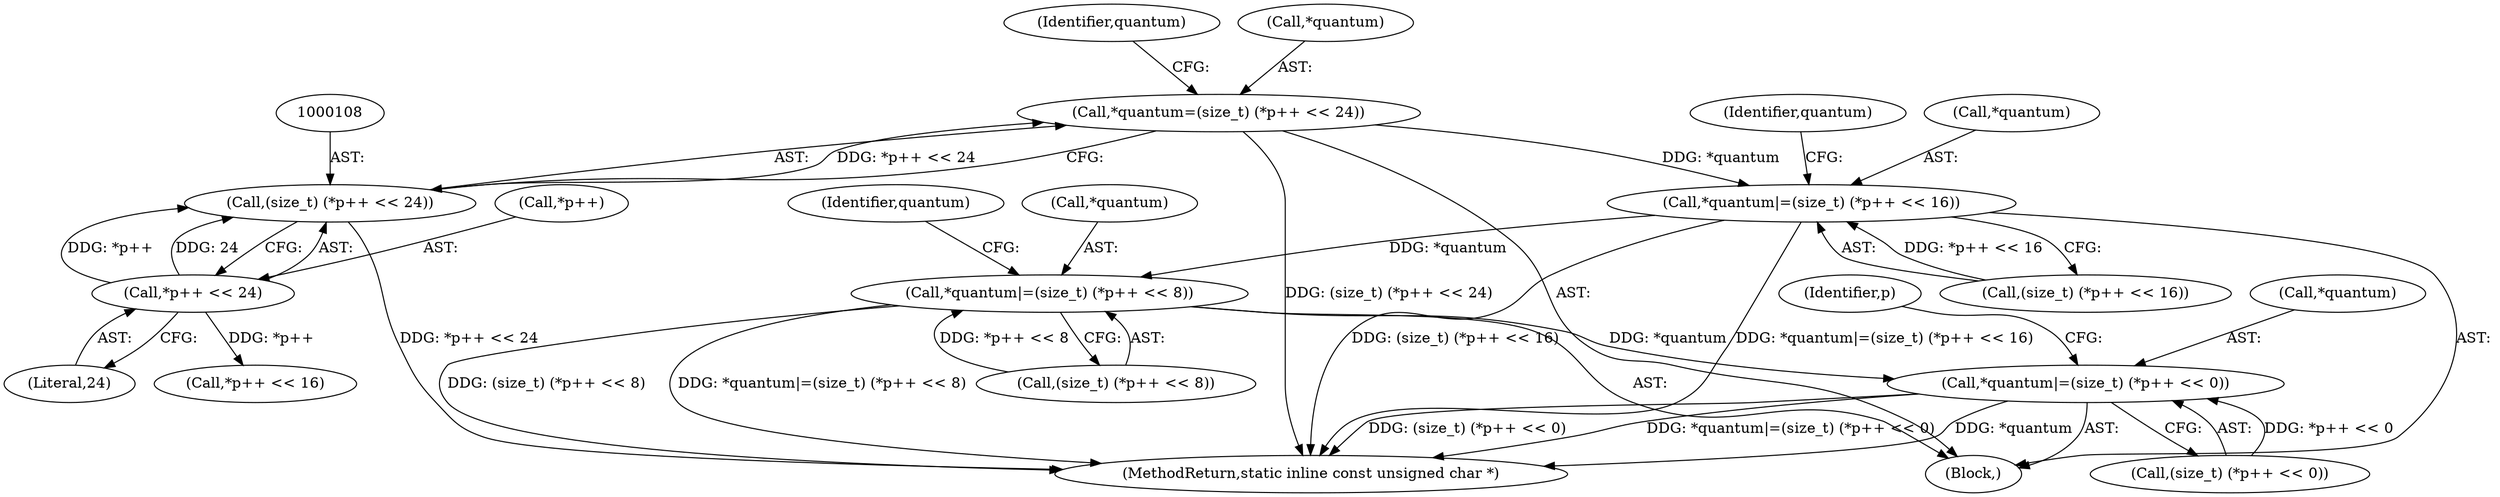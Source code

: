 digraph "1_ImageMagick_d8ab7f046587f2e9f734b687ba7e6e10147c294b_1@pointer" {
"1000104" [label="(Call,*quantum=(size_t) (*p++ << 24))"];
"1000107" [label="(Call,(size_t) (*p++ << 24))"];
"1000109" [label="(Call,*p++ << 24)"];
"1000114" [label="(Call,*quantum|=(size_t) (*p++ << 16))"];
"1000124" [label="(Call,*quantum|=(size_t) (*p++ << 8))"];
"1000134" [label="(Call,*quantum|=(size_t) (*p++ << 0))"];
"1000146" [label="(MethodReturn,static inline const unsigned char *)"];
"1000116" [label="(Identifier,quantum)"];
"1000113" [label="(Literal,24)"];
"1000114" [label="(Call,*quantum|=(size_t) (*p++ << 16))"];
"1000126" [label="(Identifier,quantum)"];
"1000125" [label="(Call,*quantum)"];
"1000107" [label="(Call,(size_t) (*p++ << 24))"];
"1000103" [label="(Block,)"];
"1000109" [label="(Call,*p++ << 24)"];
"1000110" [label="(Call,*p++)"];
"1000136" [label="(Identifier,quantum)"];
"1000115" [label="(Call,*quantum)"];
"1000137" [label="(Call,(size_t) (*p++ << 0))"];
"1000105" [label="(Call,*quantum)"];
"1000104" [label="(Call,*quantum=(size_t) (*p++ << 24))"];
"1000135" [label="(Call,*quantum)"];
"1000134" [label="(Call,*quantum|=(size_t) (*p++ << 0))"];
"1000127" [label="(Call,(size_t) (*p++ << 8))"];
"1000117" [label="(Call,(size_t) (*p++ << 16))"];
"1000124" [label="(Call,*quantum|=(size_t) (*p++ << 8))"];
"1000119" [label="(Call,*p++ << 16)"];
"1000145" [label="(Identifier,p)"];
"1000104" -> "1000103"  [label="AST: "];
"1000104" -> "1000107"  [label="CFG: "];
"1000105" -> "1000104"  [label="AST: "];
"1000107" -> "1000104"  [label="AST: "];
"1000116" -> "1000104"  [label="CFG: "];
"1000104" -> "1000146"  [label="DDG: (size_t) (*p++ << 24)"];
"1000107" -> "1000104"  [label="DDG: *p++ << 24"];
"1000104" -> "1000114"  [label="DDG: *quantum"];
"1000107" -> "1000109"  [label="CFG: "];
"1000108" -> "1000107"  [label="AST: "];
"1000109" -> "1000107"  [label="AST: "];
"1000107" -> "1000146"  [label="DDG: *p++ << 24"];
"1000109" -> "1000107"  [label="DDG: *p++"];
"1000109" -> "1000107"  [label="DDG: 24"];
"1000109" -> "1000113"  [label="CFG: "];
"1000110" -> "1000109"  [label="AST: "];
"1000113" -> "1000109"  [label="AST: "];
"1000109" -> "1000119"  [label="DDG: *p++"];
"1000114" -> "1000103"  [label="AST: "];
"1000114" -> "1000117"  [label="CFG: "];
"1000115" -> "1000114"  [label="AST: "];
"1000117" -> "1000114"  [label="AST: "];
"1000126" -> "1000114"  [label="CFG: "];
"1000114" -> "1000146"  [label="DDG: (size_t) (*p++ << 16)"];
"1000114" -> "1000146"  [label="DDG: *quantum|=(size_t) (*p++ << 16)"];
"1000117" -> "1000114"  [label="DDG: *p++ << 16"];
"1000114" -> "1000124"  [label="DDG: *quantum"];
"1000124" -> "1000103"  [label="AST: "];
"1000124" -> "1000127"  [label="CFG: "];
"1000125" -> "1000124"  [label="AST: "];
"1000127" -> "1000124"  [label="AST: "];
"1000136" -> "1000124"  [label="CFG: "];
"1000124" -> "1000146"  [label="DDG: (size_t) (*p++ << 8)"];
"1000124" -> "1000146"  [label="DDG: *quantum|=(size_t) (*p++ << 8)"];
"1000127" -> "1000124"  [label="DDG: *p++ << 8"];
"1000124" -> "1000134"  [label="DDG: *quantum"];
"1000134" -> "1000103"  [label="AST: "];
"1000134" -> "1000137"  [label="CFG: "];
"1000135" -> "1000134"  [label="AST: "];
"1000137" -> "1000134"  [label="AST: "];
"1000145" -> "1000134"  [label="CFG: "];
"1000134" -> "1000146"  [label="DDG: *quantum|=(size_t) (*p++ << 0)"];
"1000134" -> "1000146"  [label="DDG: *quantum"];
"1000134" -> "1000146"  [label="DDG: (size_t) (*p++ << 0)"];
"1000137" -> "1000134"  [label="DDG: *p++ << 0"];
}
